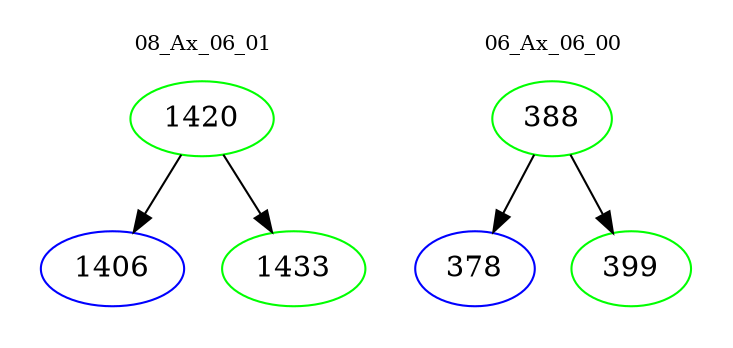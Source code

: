 digraph{
subgraph cluster_0 {
color = white
label = "08_Ax_06_01";
fontsize=10;
T0_1420 [label="1420", color="green"]
T0_1420 -> T0_1406 [color="black"]
T0_1406 [label="1406", color="blue"]
T0_1420 -> T0_1433 [color="black"]
T0_1433 [label="1433", color="green"]
}
subgraph cluster_1 {
color = white
label = "06_Ax_06_00";
fontsize=10;
T1_388 [label="388", color="green"]
T1_388 -> T1_378 [color="black"]
T1_378 [label="378", color="blue"]
T1_388 -> T1_399 [color="black"]
T1_399 [label="399", color="green"]
}
}
